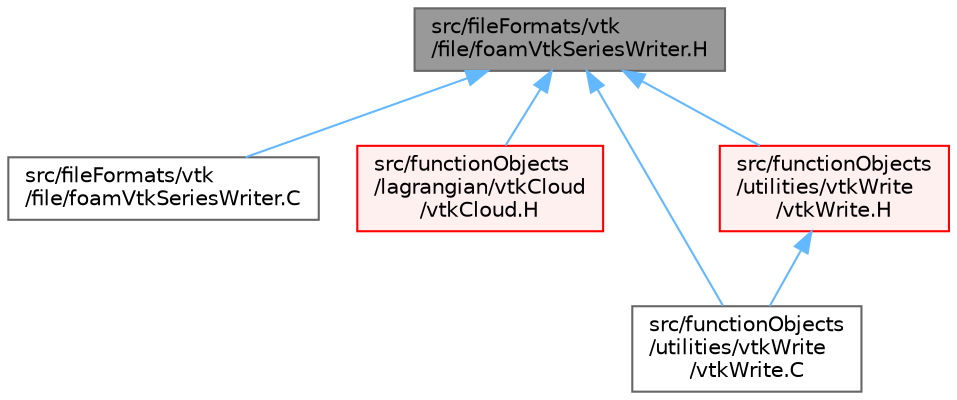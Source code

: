 digraph "src/fileFormats/vtk/file/foamVtkSeriesWriter.H"
{
 // LATEX_PDF_SIZE
  bgcolor="transparent";
  edge [fontname=Helvetica,fontsize=10,labelfontname=Helvetica,labelfontsize=10];
  node [fontname=Helvetica,fontsize=10,shape=box,height=0.2,width=0.4];
  Node1 [id="Node000001",label="src/fileFormats/vtk\l/file/foamVtkSeriesWriter.H",height=0.2,width=0.4,color="gray40", fillcolor="grey60", style="filled", fontcolor="black",tooltip=" "];
  Node1 -> Node2 [id="edge1_Node000001_Node000002",dir="back",color="steelblue1",style="solid",tooltip=" "];
  Node2 [id="Node000002",label="src/fileFormats/vtk\l/file/foamVtkSeriesWriter.C",height=0.2,width=0.4,color="grey40", fillcolor="white", style="filled",URL="$foamVtkSeriesWriter_8C.html",tooltip=" "];
  Node1 -> Node3 [id="edge2_Node000001_Node000003",dir="back",color="steelblue1",style="solid",tooltip=" "];
  Node3 [id="Node000003",label="src/functionObjects\l/lagrangian/vtkCloud\l/vtkCloud.H",height=0.2,width=0.4,color="red", fillcolor="#FFF0F0", style="filled",URL="$vtkCloud_8H.html",tooltip=" "];
  Node1 -> Node5 [id="edge3_Node000001_Node000005",dir="back",color="steelblue1",style="solid",tooltip=" "];
  Node5 [id="Node000005",label="src/functionObjects\l/utilities/vtkWrite\l/vtkWrite.C",height=0.2,width=0.4,color="grey40", fillcolor="white", style="filled",URL="$vtkWrite_8C.html",tooltip=" "];
  Node1 -> Node6 [id="edge4_Node000001_Node000006",dir="back",color="steelblue1",style="solid",tooltip=" "];
  Node6 [id="Node000006",label="src/functionObjects\l/utilities/vtkWrite\l/vtkWrite.H",height=0.2,width=0.4,color="red", fillcolor="#FFF0F0", style="filled",URL="$vtkWrite_8H.html",tooltip=" "];
  Node6 -> Node5 [id="edge5_Node000006_Node000005",dir="back",color="steelblue1",style="solid",tooltip=" "];
}
